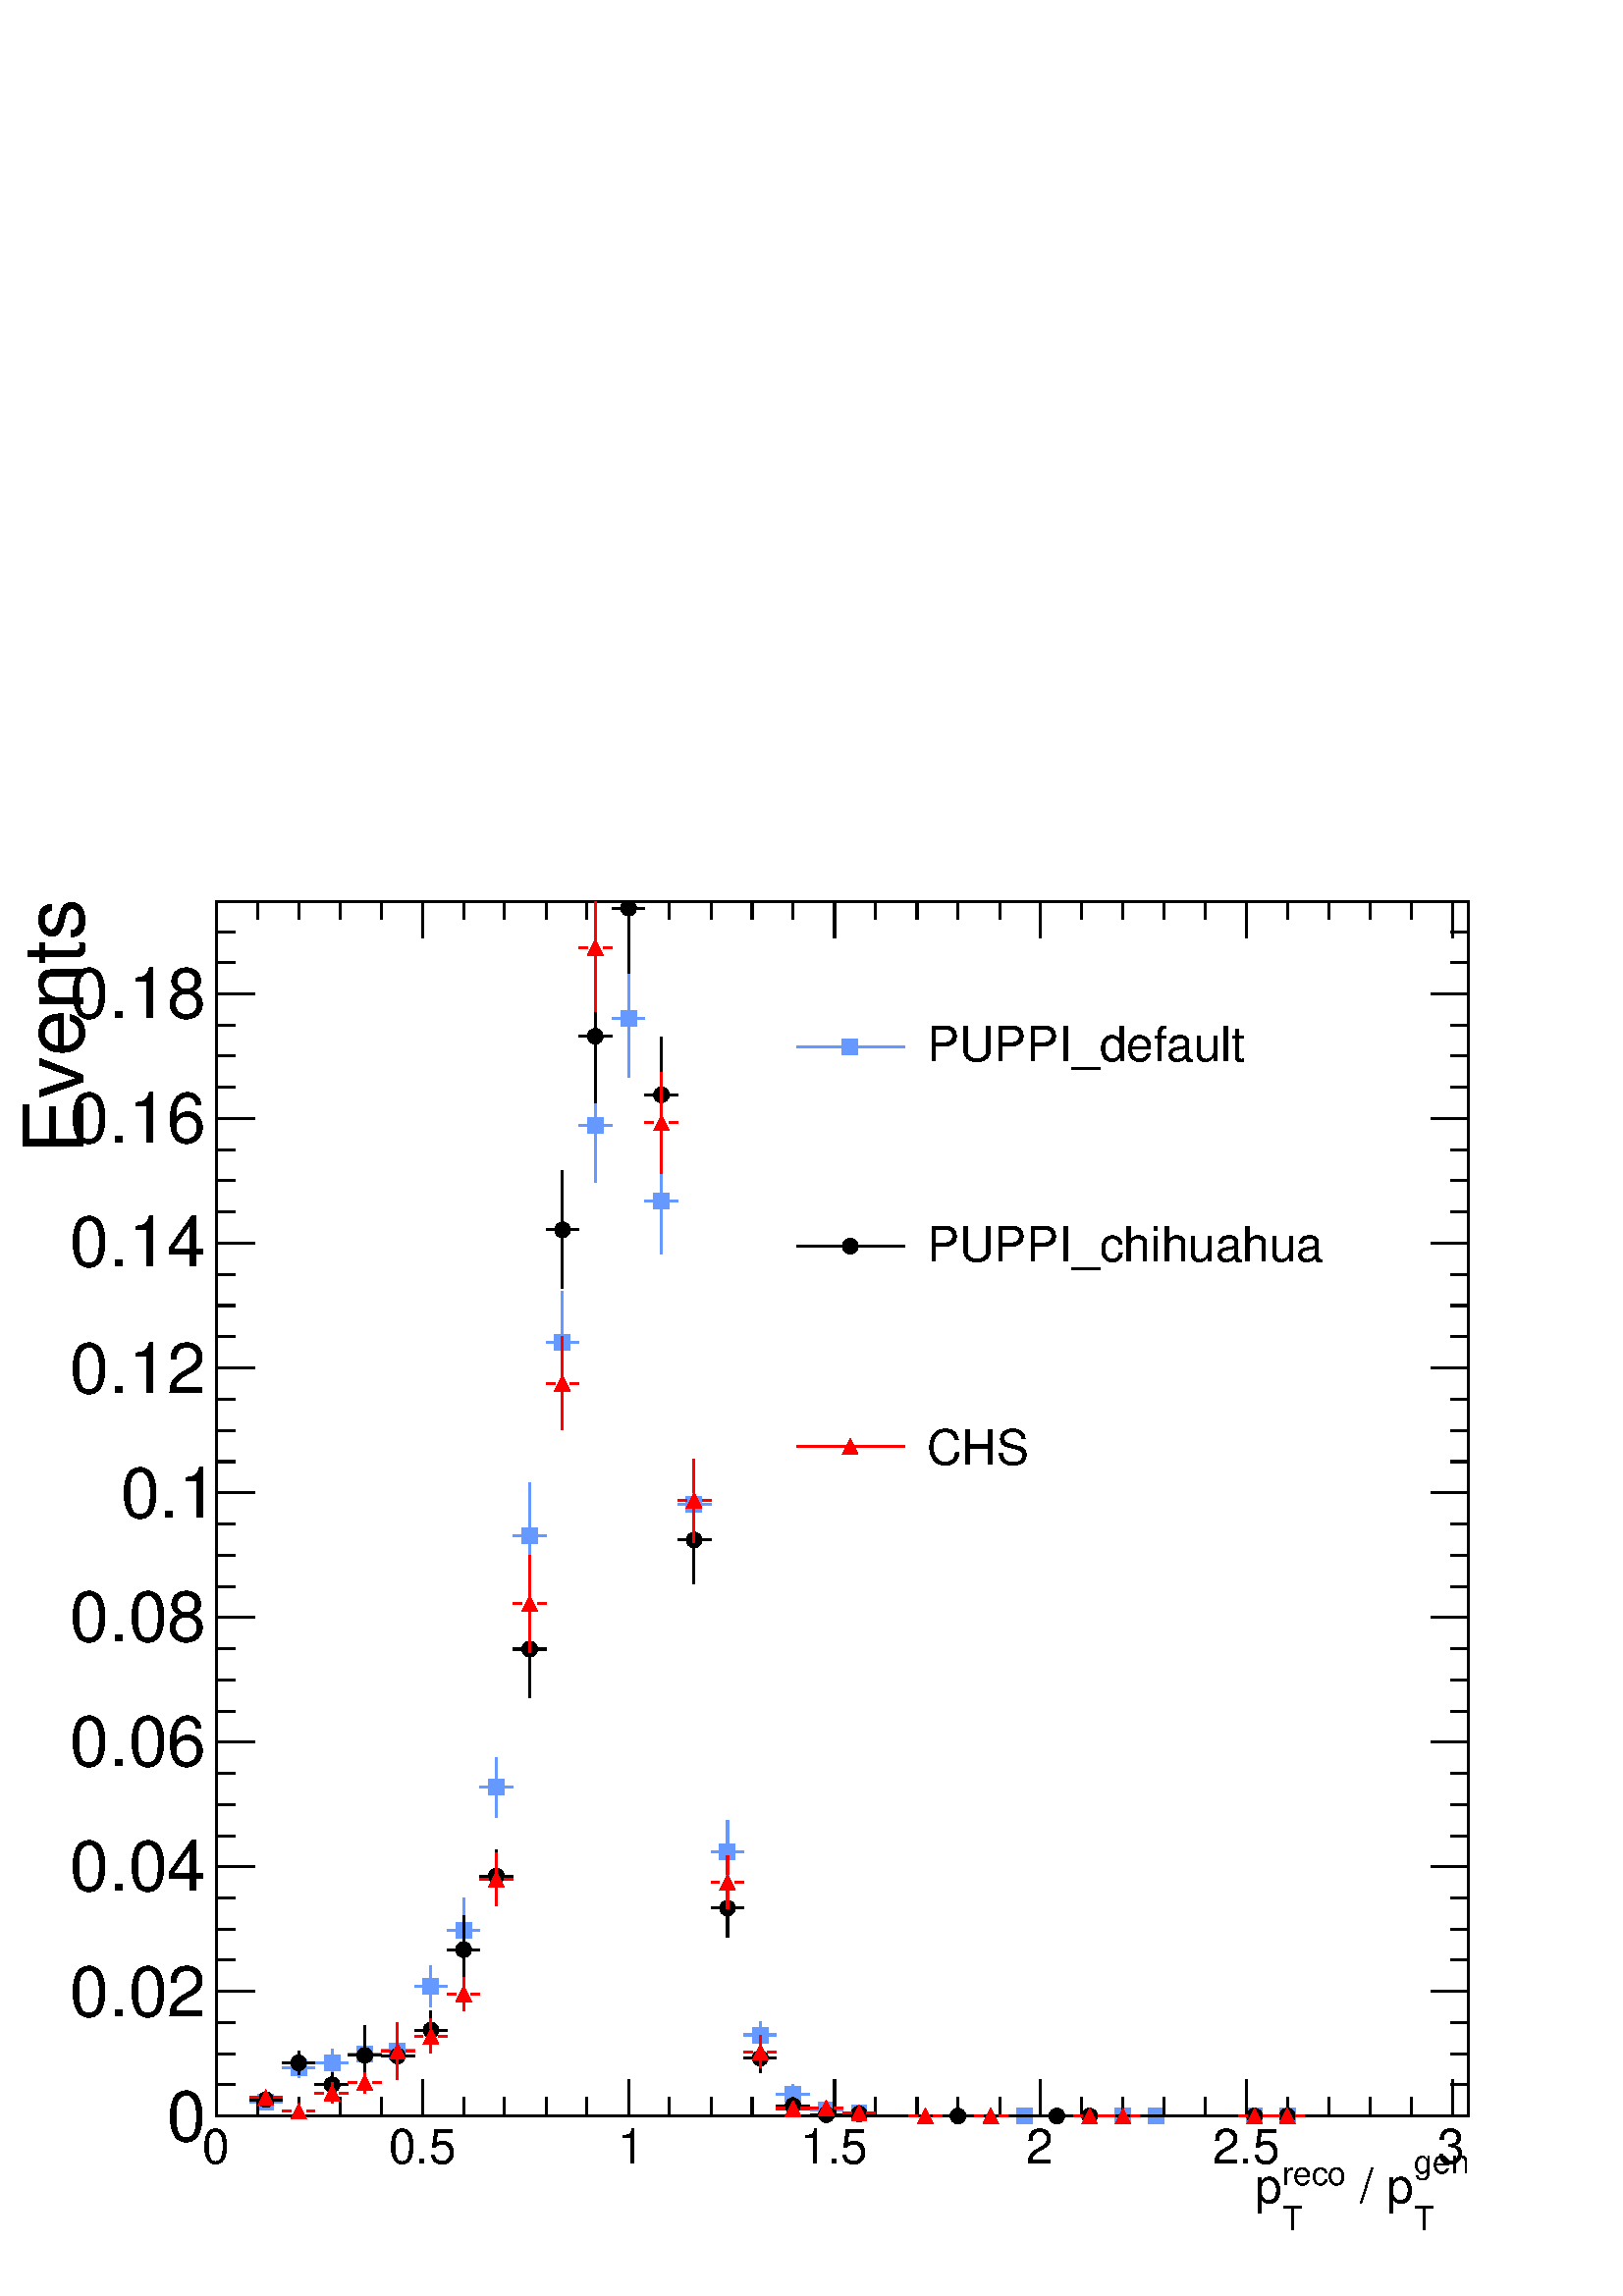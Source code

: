 %!PS-Adobe-2.0 EPSF-2.0
%%BoundingBox:  0 0 567 550
%%DocumentNeededResources: ProcSet (FontSetInit)
%%EndComments
%%BeginProlog
80 dict begin
/s {stroke} def /l {lineto} def /m {moveto} def /t {translate} def
/r {rotate} def /rl {roll}  def /R {repeat} def
/d {rlineto} def /rm {rmoveto} def /gr {grestore} def /f {eofill} def
/c {setrgbcolor} def /black {0 setgray} def /sd {setdash} def
/cl {closepath} def /sf {scalefont setfont} def /lw {setlinewidth} def
/box {m dup 0 exch d exch 0 d 0 exch neg d cl} def
/NC{systemdict begin initclip end}def/C{NC box clip newpath}def
/bl {box s} def /bf {gsave box gsave f grestore 1 lw [] 0 sd s grestore} def /Y { 0 exch d} def /X { 0 d} def 
/K {{pop pop 0 moveto} exch kshow} bind def
/ita {/ang 15 def gsave [1 0 ang dup sin exch cos div 1 0 0] concat} def 
/mp {newpath /y exch def /x exch def} def
/side {[w .77 mul w .23 mul] .385 w mul sd w 0 l currentpoint t -144 r} def
/mr {mp x y w2 0 360 arc} def /m24 {mr s} def /m20 {mr f} def
/mb {mp x y w2 add m w2 neg 0 d 0 w neg d w 0 d 0 w d cl} def
/mt {mp x y w2 add m w2 neg w neg d w 0 d cl} def
/w4 {w 4 div} def
/w6 {w 6 div} def
/w8 {w 8 div} def
/m21 {mb f} def /m25 {mb s} def /m22 {mt f} def /m26{mt s} def
/m23 {mp x y w2 sub m w2 w d w neg 0 d cl f} def
/m27 {mp x y w2 add m w3 neg w2 neg d w3 w2 neg d w3 w2 d cl s} def
/m28 {mp x w2 sub y w2 sub w3 add m w3 0 d  0 w3 neg d w3 0 d 0 w3 d w3 0 d  0 w3 d w3 neg 0 d 0 w3 d w3 neg 0 d 0 w3 neg d w3 neg 0 d cl s } def
/m29 {mp gsave x w2 sub y w2 add w3 sub m currentpoint t 4 {side} repeat cl fill gr} def
/m30 {mp gsave x w2 sub y w2 add w3 sub m currentpoint t 4 {side} repeat cl s gr} def
/m31 {mp x y w2 sub m 0 w d x w2 sub y m w 0 d x w2 sub y w2 add m w w neg d x w2 sub y w2 sub m w w d s} def
/m32 {mp x y w2 sub m w2 w d w neg 0 d cl s} def
/m33 {mp x y w2 add m w3 neg w2 neg d w3 w2 neg d w3 w2 d cl f} def
/m34 {mp x w2 sub y w2 sub w3 add m w3 0 d  0 w3 neg d w3 0 d 0 w3 d w3 0 d  0 w3 d w3 neg 0 d 0 w3 d w3 neg 0 d 0 w3 neg d w3 neg 0 d cl f } def
/m35 {mp x y w2 add m w2 neg w2 neg d w2 w2 neg d w2 w2 d w2 neg w2 d x y w2 sub m 0 w d x w2 sub y m w 0 d s} def
/m36 {mb x w2 sub y w2 add m w w neg d x w2 sub y w2 sub m w w d s} def
/m37 {mp x y m w4 neg w2 d w4 neg w2 neg d w2 0 d  w4 neg w2 neg d w2 0 d w4 neg w2 d w2 0 d w4 neg w2 d w4 neg w2 neg d cl s} def
/m38 {mp x w4 sub y w2 add m w4 neg w4 neg d 0 w2 neg d w4 w4 neg d w2 0 d w4 w4 d 0 w2 d w4 neg w4 d w2 neg 0 d x y w2 sub m 0 w d x w2 sub y m w 0 d cl s} def
/m39 {mp x y m w4 neg w2 d w4 neg w2 neg d w2 0 d  w4 neg w2 neg d w2 0 d w4 neg w2 d w2 0 d w4 neg w2 d w4 neg w2 neg d cl f} def
/m40 {mp x y m w4 w2 d w4 w4 neg d w2 neg w4 neg d w2 w4 neg d w4 neg w4 neg d w4 neg w2 d w4 neg w2 neg d w4 neg w4 d w2 w4 d w2 neg w4 d w4 w4 d w4 w2 neg d cl s} def
/m41 {mp x y m w4 w2 d w4 w4 neg d w2 neg w4 neg d w2 w4 neg d w4 neg w4 neg d w4 neg w2 d w4 neg w2 neg d w4 neg w4 d w2 w4 d w2 neg w4 d w4 w4 d w4 w2 neg d cl f} def
/m42 {mp x y w2 add m w8 neg w2 -3 4 div mul d w2 -3 4 div mul w8 neg d w2 3 4 div mul w8 neg d w8 w2 -3 4 div mul d w8 w2 3 4 div mul d w2 3 4 div mul w8 d w2 -3 4 div mul w8 d w8 neg w2 3 4 div mul d cl s} def
/m43 {mp x y w2 add m w8 neg w2 -3 4 div mul d w2 -3 4 div mul w8 neg d w2 3 4 div mul w8 neg d w8 w2 -3 4 div mul d w8 w2 3 4 div mul d w2 3 4 div mul w8 d w2 -3 4 div mul w8 d w8 neg w2 3 4 div mul d cl f} def
/m44 {mp x y m w6 neg w2 d w2 2 3 div mul 0 d w6 neg w2 neg d w2 w6 d 0 w2 -2 3 div mul d w2 neg w6 d w6 w2 neg d w2 -2 3 div mul 0 d w6 w2 d w2 neg w6 neg d 0 w2 2 3 div mul d w2 w6 neg d cl s} def
/m45 {mp x y m w6 neg w2 d w2 2 3 div mul 0 d w6 neg w2 neg d w2 w6 d 0 w2 -2 3 div mul d w2 neg w6 d w6 w2 neg d w2 -2 3 div mul 0 d w6 w2 d w2 neg w6 neg d 0 w2 2 3 div mul d w2 w6 neg d cl f} def
/m46 {mp x y w4 add m w4 neg w4 d w4 neg w4 neg d  w4 w4 neg d w4 neg w4 neg d w4 w4 neg d w4 w4 d w4 w4 neg d w4 w4 d w4 neg w4 d w4 w4 d w4 neg w4 d w4 neg w4 neg d cl s} def
/m47 {mp x y w4 add m w4 neg w4 d w4 neg w4 neg d w4 w4 neg d w4 neg w4 neg d  w4 w4 neg d w4 w4 d w4 w4 neg d w4 w4 d w4 neg w4 d w4 w4 d w4 neg w4 d w4 neg w4 neg d cl f} def
/m48 {mp x y w4 add m w4 neg w4 d w4 neg w4 neg d w4 w4 neg d  w4 neg w4 neg d w4 w4 neg d w4 w4 d w4 w4 neg d w4 w4 d w4 neg w4 d w4 w4 d w4 neg w4 d w4 neg w4 neg d  w4 w4 neg d w4 neg w4 neg d w4 neg w4 d w4 w4 d cl f} def
/m49 {mp x w2 sub w3 add y w2 sub w3 add m  0 w3 neg d w3 0 d 0 w3 d w3 0 d 0 w3 d w3 neg 0 d 0 w3 d w3 neg 0 d 0 w3 neg d w3 neg 0 d 0 w3 neg d w3 0 d 0 w3 d w3 0 d 0 w3 neg d w3 neg 0 d cl f } def
/m2 {mp x y w2 sub m 0 w d x w2 sub y m w 0 d s} def
/m5 {mp x w2 sub y w2 sub m w w d x w2 sub y w2 add m w w neg d s} def
%%IncludeResource: ProcSet (FontSetInit)
%%IncludeResource: font Times-Roman
%%IncludeResource: font Times-Italic
%%IncludeResource: font Times-Bold
%%IncludeResource: font Times-BoldItalic
%%IncludeResource: font Helvetica
%%IncludeResource: font Helvetica-Oblique
%%IncludeResource: font Helvetica-Bold
%%IncludeResource: font Helvetica-BoldOblique
%%IncludeResource: font Courier
%%IncludeResource: font Courier-Oblique
%%IncludeResource: font Courier-Bold
%%IncludeResource: font Courier-BoldOblique
%%IncludeResource: font Symbol
%%IncludeResource: font ZapfDingbats
/reEncode {exch findfont dup length dict begin {1 index /FID eq  {pop pop} {def} ifelse } forall /Encoding exch def currentdict end dup /FontName get exch definefont pop } def [/Times-Bold /Times-Italic /Times-BoldItalic /Helvetica /Helvetica-Oblique
 /Helvetica-Bold /Helvetica-BoldOblique /Courier /Courier-Oblique /Courier-Bold /Courier-BoldOblique /Times-Roman /AvantGarde-Book /AvantGarde-BookOblique /AvantGarde-Demi /AvantGarde-DemiOblique /Bookman-Demi /Bookman-DemiItalic /Bookman-Light
 /Bookman-LightItalic /Helvetica-Narrow /Helvetica-Narrow-Bold /Helvetica-Narrow-BoldOblique /Helvetica-Narrow-Oblique /NewCenturySchlbk-Roman /NewCenturySchlbk-Bold /NewCenturySchlbk-BoldItalic /NewCenturySchlbk-Italic /Palatino-Bold
 /Palatino-BoldItalic /Palatino-Italic /Palatino-Roman ] {ISOLatin1Encoding reEncode } forall
%%EndProlog
%%BeginSetup
%%EndSetup
newpath  gsave  .25 .25 scale  gsave  0 0 t black[  ] 0 sd 3 lw 1 1 1 c 2268 2199 0 0 bf black 1 1 1 c black 1837 1781 317 264 bl 1837 1781 317 264 bl 0.4 0.6 1 c 1 1 1 c 0.4 0.6 1 c 366 285 m 13 X s 401 285 m 13 X s /w 23 def /w2 {w 2 div} def /w3
 {w 3 div} def 390 285 m21 438 320 m 4 Y s 438 346 m 4 Y s 414 335 m 13 X s 450 335 m 12 X s 438 335 m21 487 323 m 8 Y s 487 354 m 8 Y s 462 342 m 13 X s 498 342 m 13 X s 487 342 m21 535 315 m 29 Y s 535 366 m 29 Y s 511 355 m 13 X s 546 355 m 13 X s
 535 355 m21 583 341 m 8 Y s 583 372 m 8 Y s 559 360 m 13 X s 595 360 m 13 X s 583 360 m21 632 424 m 19 Y s 632 465 m 19 Y s 608 454 m 12 X s 643 454 m 13 X s 632 454 m21 680 489 m 36 Y s 680 548 m 36 Y s 656 536 m 13 X s 691 536 m 13 X s 680 536 m21
 728 702 m 32 Y s 728 757 m 33 Y s 704 746 m 13 X s 740 746 m 13 X s 728 746 m21 777 1038 m 66 Y s 777 1127 m 66 Y s 753 1115 m 12 X s 788 1115 m 13 X s 777 1115 m21 825 1325 m 63 Y s 825 1411 m 63 Y s 801 1399 m 13 X s 836 1399 m 13 X s 825 1399 m21
 873 1634 m 72 Y s 873 1729 m 71 Y s 849 1717 m 13 X s 885 1717 m 13 X s 873 1717 m21 922 1788 m 75 Y s 922 1886 m 75 Y s 898 1874 m 12 X s 933 1874 m 13 X s 922 1874 m21 970 1528 m 67 Y s 970 1617 m 67 Y s 946 1606 m 13 X s 981 1606 m 13 X s 970
 1606 m21 1018 1103 m 47 Y s 1018 1173 m 47 Y s 994 1162 m 13 X s 1030 1162 m 13 X s 1018 1162 m21 1067 606 m 35 Y s 1067 663 m 35 Y s 1043 652 m 12 X s 1078 652 m 13 X s 1067 652 m21 1115 364 m 7 Y s 1115 394 m 8 Y s 1091 383 m 13 X s 1126 383 m 13
 X s 1115 383 m21 1163 281 m 4 Y s 1163 307 m 4 Y s 1139 296 m 13 X s 1175 296 m 13 X s 1163 296 m21 1188 273 m 12 X s 1223 273 m 13 X s 1212 273 m21 1236 269 m 13 X s 1271 269 m 13 X s 1260 269 m21 1478 264 m 12 X s 1513 264 m 13 X s 1502 264 m21
 1623 264 m 12 X s 1658 264 m 13 X s 1647 264 m21 1671 264 m 13 X s 1707 264 m 12 X s 1695 264 m21 1816 264 m 13 X s 1852 264 m 12 X s 1840 264 m21 1864 264 m 13 X s 1900 264 m 13 X s 1888 264 m21 black 317 264 m 1837 X s 317 317 m -53 Y s 378 291 m
 -27 Y s 438 291 m -27 Y s 499 291 m -27 Y s 559 291 m -27 Y s 620 317 m -53 Y s 680 291 m -27 Y s 740 291 m -27 Y s 801 291 m -27 Y s 861 291 m -27 Y s 922 317 m -53 Y s 982 291 m -27 Y s 1043 291 m -27 Y s 1103 291 m -27 Y s 1163 291 m -27 Y s 1224
 317 m -53 Y s 1284 291 m -27 Y s 1345 291 m -27 Y s 1405 291 m -27 Y s 1466 291 m -27 Y s 1526 317 m -53 Y s 1586 291 m -27 Y s 1647 291 m -27 Y s 1707 291 m -27 Y s 1768 291 m -27 Y s 1828 317 m -53 Y s 1888 291 m -27 Y s 1949 291 m -27 Y s 2009
 291 m -27 Y s 2070 291 m -27 Y s 2130 317 m -53 Y s 2130 317 m -53 Y s
 gsave  2268 2199 0 0 C 296.285 193.725 t 0 r /Helvetica findfont 71.222 sf 0 0 m (0) show NC gr 
 gsave  2268 2199 0 0 C 569.778 193.725 t 0 r /Helvetica findfont 71.222 sf 0 0 m (0.5) show NC gr 
 gsave  2268 2199 0 0 C 905.947 193.725 t 0 r /Helvetica findfont 71.222 sf 0 0 m (1) show NC gr 
 gsave  2268 2199 0 0 C 1173.74 193.725 t 0 r /Helvetica findfont 71.222 sf 0 0 m (1.5) show NC gr 
 gsave  2268 2199 0 0 C 1504.21 193.725 t 0 r /Helvetica findfont 71.222 sf 0 0 m (2) show NC gr 
 gsave  2268 2199 0 0 C 1777.71 193.725 t 0 r /Helvetica findfont 71.222 sf 0 0 m (2.5) show NC gr 
 gsave  2268 2199 0 0 C 2108.18 193.725 t 0 r /Helvetica findfont 71.222 sf 0 0 m (3) show NC gr 
 gsave  2268 2199 0 0 C 2073.99 179.48 t 0 r /Helvetica findfont 48.431 sf 0 0 m (gen) show NC gr 
 gsave  2268 2199 0 0 C 2073.99 96.862 t 0 r /Helvetica findfont 48.431 sf 0 0 m (T) show NC gr 
 gsave  2268 2199 0 0 C 1974.28 136.747 t 0 r /Helvetica findfont 71.222 sf 0 0 m ( / p) show NC gr 
 gsave  2268 2199 0 0 C 1880.27 162.387 t 0 r /Helvetica findfont 48.431 sf 0 0 m (reco) show NC gr 
 gsave  2268 2199 0 0 C 1880.27 96.862 t 0 r /Helvetica findfont 48.431 sf 0 0 m (T) show NC gr 
 gsave  2268 2199 0 0 C 1840.38 136.747 t 0 r /Helvetica findfont 71.222 sf 0 0 m (p) show NC gr  317 2045 m 1837 X s 317 1992 m 53 Y s 378 2019 m 26 Y s 438 2019 m 26 Y s 499 2019 m 26 Y s 559 2019 m 26 Y s 620 1992 m 53 Y s 680 2019 m 26 Y s 740
 2019 m 26 Y s 801 2019 m 26 Y s 861 2019 m 26 Y s 922 1992 m 53 Y s 982 2019 m 26 Y s 1043 2019 m 26 Y s 1103 2019 m 26 Y s 1163 2019 m 26 Y s 1224 1992 m 53 Y s 1284 2019 m 26 Y s 1345 2019 m 26 Y s 1405 2019 m 26 Y s 1466 2019 m 26 Y s 1526 1992 m
 53 Y s 1586 2019 m 26 Y s 1647 2019 m 26 Y s 1707 2019 m 26 Y s 1768 2019 m 26 Y s 1828 1992 m 53 Y s 1888 2019 m 26 Y s 1949 2019 m 26 Y s 2009 2019 m 26 Y s 2070 2019 m 26 Y s 2130 1992 m 53 Y s 2130 1992 m 53 Y s 317 264 m 1781 Y s 373 264 m -56
 X s 345 310 m -28 X s 345 355 m -28 X s 345 401 m -28 X s 373 447 m -56 X s 345 493 m -28 X s 345 538 m -28 X s 345 584 m -28 X s 373 630 m -56 X s 345 675 m -28 X s 345 721 m -28 X s 345 767 m -28 X s 373 813 m -56 X s 345 858 m -28 X s 345 904 m
 -28 X s 345 950 m -28 X s 373 996 m -56 X s 345 1041 m -28 X s 345 1087 m -28 X s 345 1133 m -28 X s 373 1178 m -56 X s 345 1224 m -28 X s 345 1270 m -28 X s 345 1316 m -28 X s 373 1361 m -56 X s 345 1407 m -28 X s 345 1453 m -28 X s 345 1498 m -28
 X s 373 1544 m -56 X s 345 1590 m -28 X s 345 1636 m -28 X s 345 1681 m -28 X s 373 1727 m -56 X s 345 1773 m -28 X s 345 1819 m -28 X s 345 1864 m -28 X s 373 1910 m -56 X s 373 1910 m -56 X s 345 1956 m -28 X s 345 2001 m -28 X s
 gsave  2268 2199 0 0 C 245.005 227.911 t 0 r /Helvetica findfont 102.56 sf 0 0 m (0) show NC gr 
 gsave  2268 2199 0 0 C 102.56 410.24 t 0 r /Helvetica findfont 102.56 sf 0 0 m (0.02) show NC gr 
 gsave  2268 2199 0 0 C 102.56 595.418 t 0 r /Helvetica findfont 102.56 sf 0 0 m (0.04) show NC gr 
 gsave  2268 2199 0 0 C 102.56 777.747 t 0 r /Helvetica findfont 102.56 sf 0 0 m (0.06) show NC gr 
 gsave  2268 2199 0 0 C 102.56 960.076 t 0 r /Helvetica findfont 102.56 sf 0 0 m (0.08) show NC gr 
 gsave  2268 2199 0 0 C 176.631 1142.4 t 0 r /Helvetica findfont 102.56 sf 0 0 m (0.1) show NC gr 
 gsave  2268 2199 0 0 C 102.56 1324.73 t 0 r /Helvetica findfont 102.56 sf 0 0 m (0.12) show NC gr 
 gsave  2268 2199 0 0 C 102.56 1509.91 t 0 r /Helvetica findfont 102.56 sf 0 0 m (0.14) show NC gr 
 gsave  2268 2199 0 0 C 102.56 1692.24 t 0 r /Helvetica findfont 102.56 sf 0 0 m (0.16) show NC gr 
 gsave  2268 2199 0 0 C 102.56 1874.57 t 0 r /Helvetica findfont 102.56 sf 0 0 m (0.18) show NC gr 
 gsave  2268 2199 0 0 C 122.502 1675.15 t 90 r /Helvetica findfont 122.502 sf 0 0 m (Events) show NC gr  2154 264 m 1781 Y s 2099 264 m 55 X s 2127 310 m 27 X s 2127 355 m 27 X s 2127 401 m 27 X s 2099 447 m 55 X s 2127 493 m 27 X s 2127 538 m 27 X s
 2127 584 m 27 X s 2099 630 m 55 X s 2127 675 m 27 X s 2127 721 m 27 X s 2127 767 m 27 X s 2099 813 m 55 X s 2127 858 m 27 X s 2127 904 m 27 X s 2127 950 m 27 X s 2099 996 m 55 X s 2127 1041 m 27 X s 2127 1087 m 27 X s 2127 1133 m 27 X s 2099 1178 m
 55 X s 2127 1224 m 27 X s 2127 1270 m 27 X s 2127 1316 m 27 X s 2099 1361 m 55 X s 2127 1407 m 27 X s 2127 1453 m 27 X s 2127 1498 m 27 X s 2099 1544 m 55 X s 2127 1590 m 27 X s 2127 1636 m 27 X s 2127 1681 m 27 X s 2099 1727 m 55 X s 2127 1773 m 27
 X s 2127 1819 m 27 X s 2127 1864 m 27 X s 2099 1910 m 55 X s 2099 1910 m 55 X s 2127 1956 m 27 X s 2127 2001 m 27 X s 1 1 1 c black 366 288 m 13 X s 401 288 m 13 X s 390 288 m20 438 325 m 6 Y s 438 353 m 6 Y s 414 342 m 13 X s 450 342 m 12 X s 438
 342 m20 487 294 m 5 Y s 487 322 m 5 Y s 462 310 m 13 X s 498 310 m 13 X s 487 310 m20 535 309 m 33 Y s 535 364 m 33 Y s 511 353 m 13 X s 546 353 m 13 X s 535 353 m20 583 329 m 11 Y s 583 363 m 11 Y s 559 352 m 13 X s 595 352 m 13 X s 583 352 m20 632
 362 m 17 Y s 632 402 m 17 Y s 608 390 m 12 X s 643 390 m 13 X s 632 390 m20 680 458 m 39 Y s 680 520 m 38 Y s 656 508 m 13 X s 691 508 m 13 X s 680 508 m20 728 577 m 28 Y s 728 628 m 27 Y s 704 616 m 13 X s 740 616 m 13 X s 728 616 m20 777 877 m 61
 Y s 777 961 m 61 Y s 753 949 m 12 X s 788 949 m 13 X s 777 949 m20 825 1478 m 75 Y s 825 1576 m 75 Y s 801 1564 m 13 X s 836 1564 m 13 X s 825 1564 m20 873 1751 m 85 Y s 873 1859 m 85 Y s 849 1848 m 13 X s 885 1848 m 13 X s 873 1848 m20 922 1941 m
 84 Y s 898 2036 m 12 X s 933 2036 m 13 X s 922 2036 m20 970 1676 m 74 Y s 970 1773 m 74 Y s 946 1762 m 13 X s 981 1762 m 13 X s 970 1762 m20 1018 1044 m 54 Y s 1018 1120 m 54 Y s 994 1109 m 13 X s 1030 1109 m 13 X s 1018 1109 m20 1067 527 m 30 Y s
 1067 580 m 31 Y s 1043 569 m 12 X s 1078 569 m 13 X s 1067 569 m20 1115 328 m 10 Y s 1115 361 m 9 Y s 1091 349 m 13 X s 1126 349 m 13 X s 1115 349 m20 1139 279 m 13 X s 1175 279 m 13 X s 1163 279 m20 1188 266 m 12 X s 1223 266 m 13 X s 1212 266 m20
 1236 267 m 13 X s 1271 267 m 13 X s 1260 267 m20 1381 264 m 13 X s 1416 264 m 13 X s 1405 264 m20 1526 264 m 13 X s 1561 264 m 13 X s 1550 264 m20 1574 264 m 13 X s 1610 264 m 13 X s 1598 264 m20 1816 264 m 13 X s 1852 264 m 12 X s 1840 264 m20 1864
 264 m 13 X s 1900 264 m 13 X s 1888 264 m20 1 0 0 c 1 1 1 c 1 0 0 c 366 291 m 13 X s 401 291 m 13 X s 390 291 m22 414 271 m 13 X s 450 271 m 12 X s 438 271 m22 487 283 m 4 Y s 487 309 m 4 Y s 462 298 m 13 X s 498 298 m 13 X s 487 298 m22 535 297 m 4
 Y s 535 324 m 4 Y s 511 313 m 13 X s 546 313 m 13 X s 535 313 m22 583 317 m 30 Y s 583 370 m 31 Y s 559 359 m 13 X s 595 359 m 13 X s 583 359 m22 632 356 m 14 Y s 632 393 m 14 Y s 608 381 m 12 X s 643 381 m 13 X s 632 381 m22 680 418 m 13 Y s 680
 454 m 13 Y s 656 443 m 13 X s 691 443 m 13 X s 680 443 m22 728 573 m 27 Y s 728 623 m 27 Y s 704 611 m 13 X s 740 611 m 13 X s 728 611 m22 777 944 m 61 Y s 777 1027 m 60 Y s 753 1016 m 12 X s 788 1016 m 13 X s 777 1016 m22 825 1271 m 57 Y s 825 1350
 m 57 Y s 801 1339 m 13 X s 836 1339 m 13 X s 825 1339 m22 873 1884 m 82 Y s 873 1989 m 56 Y s 849 1978 m 13 X s 885 1978 m 13 X s 873 1978 m22 970 1646 m 63 Y s 970 1732 m 63 Y s 946 1721 m 13 X s 981 1721 m 13 X s 970 1721 m22 1018 1105 m 50 Y s
 1018 1178 m 50 Y s 994 1167 m 13 X s 1030 1167 m 13 X s 1018 1167 m22 1067 568 m 27 Y s 1067 618 m 28 Y s 1043 607 m 12 X s 1078 607 m 13 X s 1067 607 m22 1115 335 m 12 Y s 1115 370 m 12 Y s 1091 358 m 13 X s 1126 358 m 13 X s 1115 358 m22 1139 275
 m 13 X s 1175 275 m 13 X s 1163 275 m22 1188 276 m 12 X s 1223 276 m 13 X s 1212 276 m22 1236 269 m 13 X s 1271 269 m 13 X s 1260 269 m22 1333 264 m 12 X s 1368 264 m 13 X s 1357 264 m22 1429 264 m 13 X s 1465 264 m 13 X s 1453 264 m22 1574 264 m 13
 X s 1610 264 m 13 X s 1598 264 m22 1623 264 m 12 X s 1658 264 m 13 X s 1647 264 m22 1816 264 m 13 X s 1852 264 m 12 X s 1840 264 m22 1864 264 m 13 X s 1900 264 m 13 X s 1888 264 m22 black
 gsave  2268 2199 0 0 C 1752.07 1541.25 t 0 r /Helvetica-Oblique findfont 71.222 sf 0 0 m (| <2.5) show NC gr 
 gsave  2268 2199 0 0 C 1712.18 1541.25 t 0 r /Symbol findfont 71.222 sf 0 0 m (h) show NC gr 
 gsave  2268 2199 0 0 C 1586.83 1541.25 t 0 r /Helvetica-Oblique findfont 71.222 sf 0 0 m (2< |) show NC gr  1 1 1 c 907 879 1134 1100 bf black
 gsave  2268 2199 0 0 C 1358.92 1811.89 t 0 r /Helvetica findfont 71.222 sf 0 0 m (PUPPI_default) show NC gr  0.4 0.6 1 c 1168 1833 m 159 X s 1247 1833 m21 black
 gsave  2268 2199 0 0 C 1358.92 1518.46 t 0 r /Helvetica findfont 71.222 sf 0 0 m (PUPPI_chihuahua) show NC gr  1168 1540 m 159 X s 1247 1540 m20
 gsave  2268 2199 0 0 C 1358.92 1219.32 t 0 r /Helvetica findfont 71.222 sf 0 0 m (CHS) show NC gr  1 0 0 c 1168 1246 m 159 X s 1247 1246 m22
 gr  gr showpage
end
%%EOF

